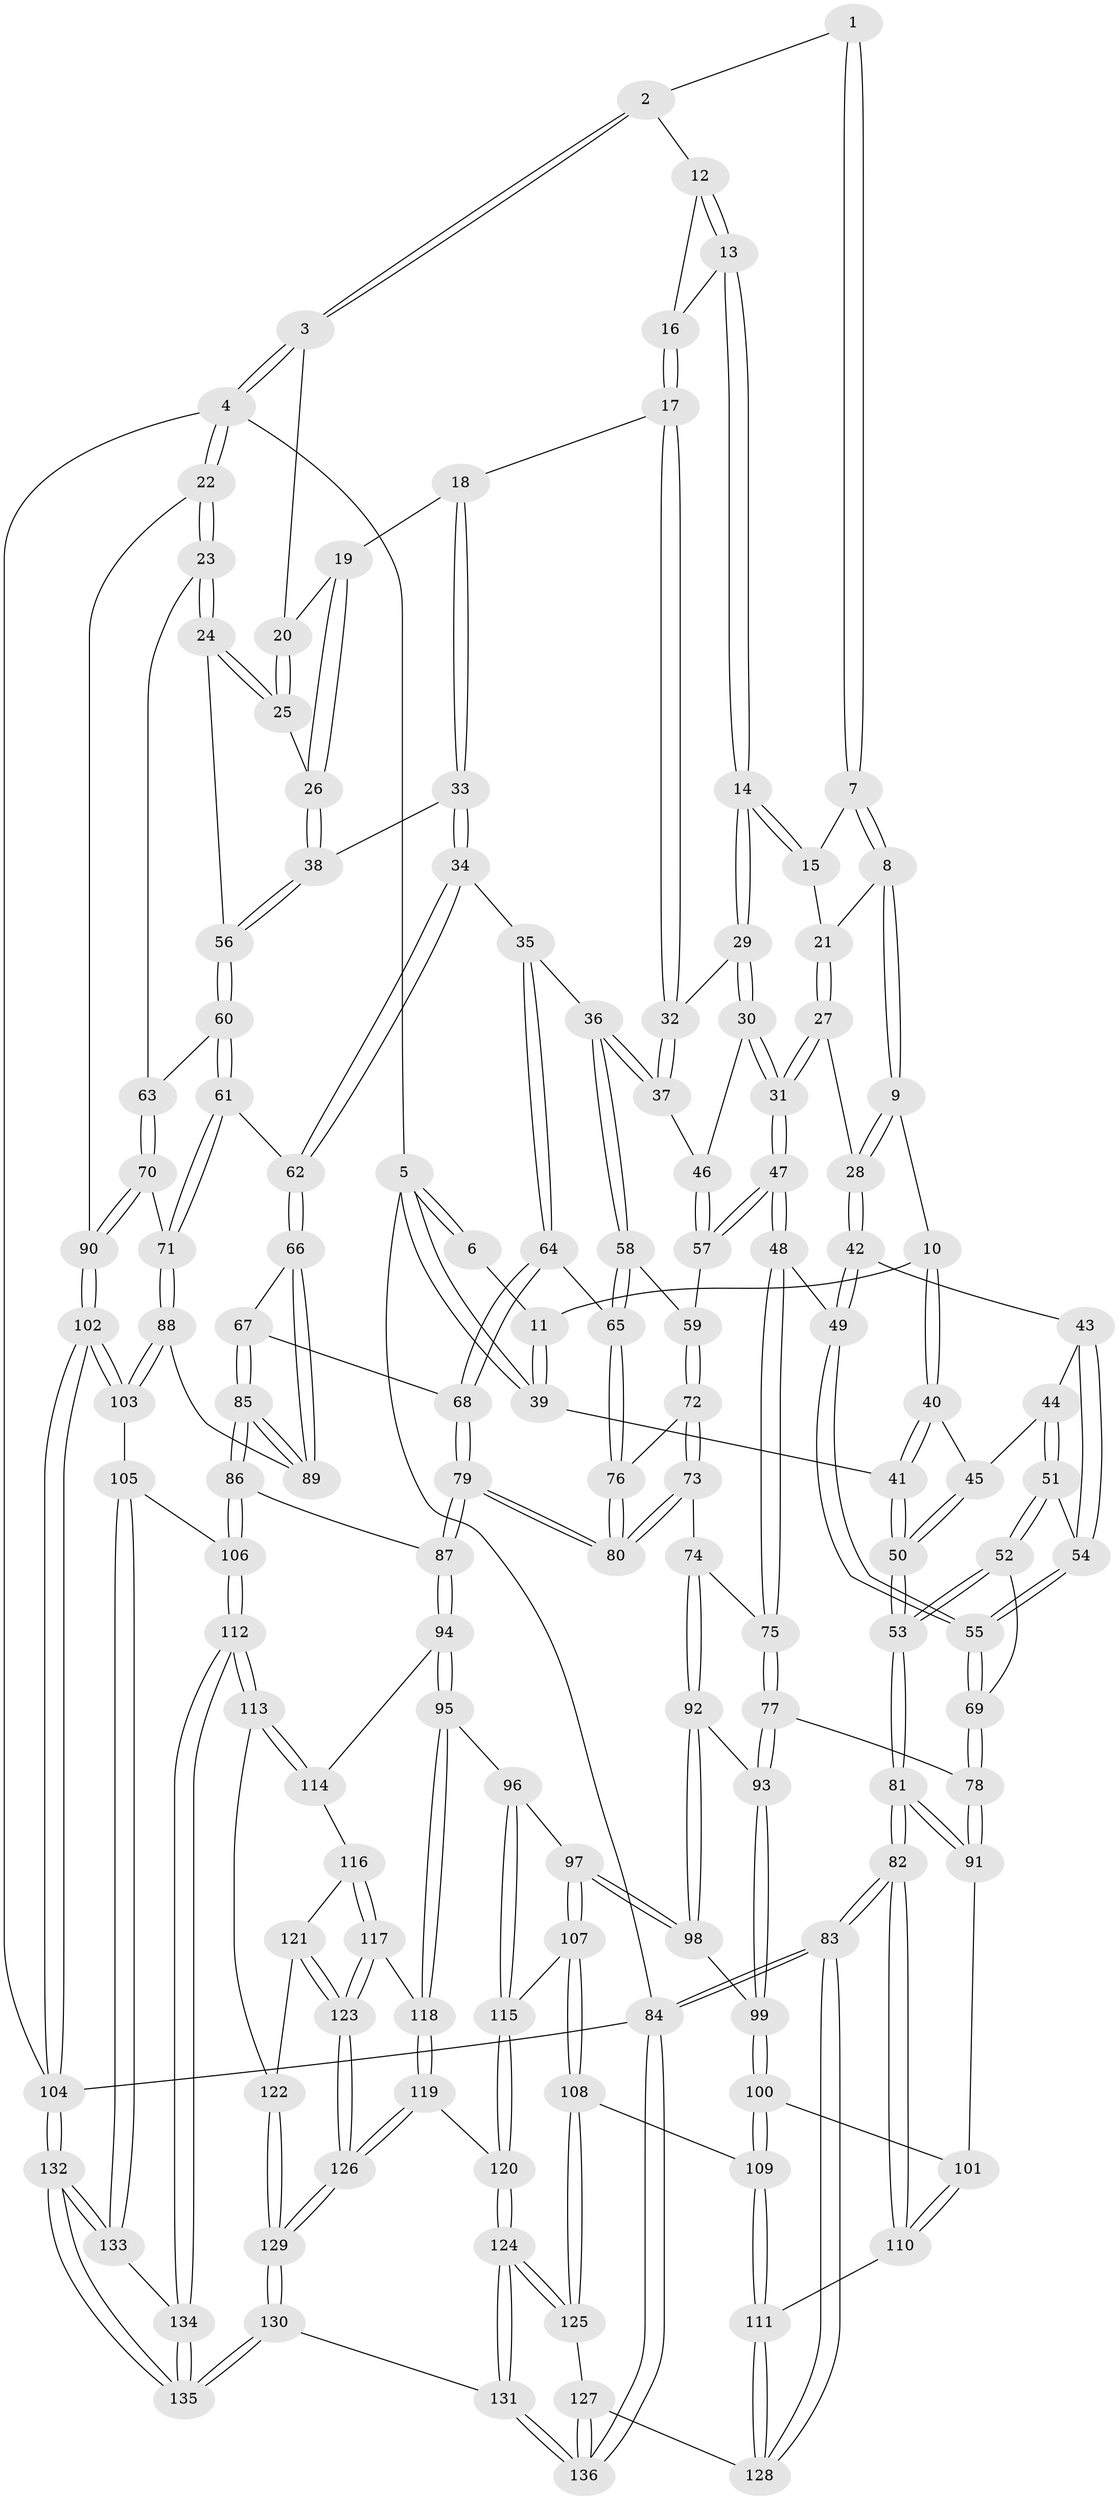 // Generated by graph-tools (version 1.1) at 2025/38/03/09/25 02:38:53]
// undirected, 136 vertices, 337 edges
graph export_dot {
graph [start="1"]
  node [color=gray90,style=filled];
  1 [pos="+0.3191973884885375+0"];
  2 [pos="+0.5160395818694388+0"];
  3 [pos="+1+0"];
  4 [pos="+1+0"];
  5 [pos="+0+0"];
  6 [pos="+0.07470509577778087+0"];
  7 [pos="+0.3086341070649127+0"];
  8 [pos="+0.215127938353514+0.12340625032688526"];
  9 [pos="+0.14810906667737964+0.1455721952775412"];
  10 [pos="+0.13240993988623603+0.14150277246976423"];
  11 [pos="+0.1297092545735416+0.13478229535195527"];
  12 [pos="+0.5189748484173531+0"];
  13 [pos="+0.4863656682669691+0.11315502314308687"];
  14 [pos="+0.47882443560746074+0.14486927255904672"];
  15 [pos="+0.3467297089570265+0.09011257658789265"];
  16 [pos="+0.6459519504806575+0.07991416389306072"];
  17 [pos="+0.6824916572682815+0.12430837248520529"];
  18 [pos="+0.691212128573479+0.1250886218638153"];
  19 [pos="+0.7320337049552618+0.11046652342727396"];
  20 [pos="+0.88342425307963+0"];
  21 [pos="+0.30401482222004583+0.15345868240519325"];
  22 [pos="+1+0.37873814056340394"];
  23 [pos="+1+0.3554433370284967"];
  24 [pos="+1+0.30570032501917377"];
  25 [pos="+0.8949745369393951+0.1979541461803151"];
  26 [pos="+0.7999113584608208+0.2543903471506115"];
  27 [pos="+0.3245035714068791+0.21144524358900135"];
  28 [pos="+0.19389530202659871+0.20633810998342875"];
  29 [pos="+0.4806127769998191+0.15380764701314106"];
  30 [pos="+0.4635912625942763+0.20380469462198825"];
  31 [pos="+0.37877286869826515+0.280410521049034"];
  32 [pos="+0.6167978719371894+0.1666036391757444"];
  33 [pos="+0.7173373396555954+0.31454433909539065"];
  34 [pos="+0.6802063744510928+0.33052443136445586"];
  35 [pos="+0.6633636652665905+0.33465196837067734"];
  36 [pos="+0.6590893849584885+0.33304459084456045"];
  37 [pos="+0.6266270344239139+0.2995449397295158"];
  38 [pos="+0.7589350142280398+0.3131170362817608"];
  39 [pos="+0+0"];
  40 [pos="+0.10376468813849495+0.17307386695228244"];
  41 [pos="+0+0.1621480827100336"];
  42 [pos="+0.21011621542133455+0.2599795693562117"];
  43 [pos="+0.15924129931867997+0.29445812665392757"];
  44 [pos="+0.08594154223399618+0.236140599808474"];
  45 [pos="+0.08433349921731675+0.23154721421783356"];
  46 [pos="+0.5531264468629619+0.27599043919097294"];
  47 [pos="+0.3639435579852358+0.32700661457153374"];
  48 [pos="+0.34770233693020164+0.34108482026133924"];
  49 [pos="+0.30011242168426844+0.33820675487298607"];
  50 [pos="+0+0.37360387720082455"];
  51 [pos="+0.08721388924923593+0.3326733577809544"];
  52 [pos="+0+0.39541831941630134"];
  53 [pos="+0+0.38877987347069515"];
  54 [pos="+0.14636120237755995+0.37529143682566707"];
  55 [pos="+0.15959007246388904+0.3975093654946887"];
  56 [pos="+0.8121532445414461+0.3598380084642825"];
  57 [pos="+0.48763616030185286+0.3857643369585824"];
  58 [pos="+0.5197652468053635+0.3993752055156517"];
  59 [pos="+0.49599065927650055+0.3931118382445183"];
  60 [pos="+0.81789960911689+0.3867707924007466"];
  61 [pos="+0.7815843653433862+0.4800527048011957"];
  62 [pos="+0.7636429805175404+0.4845441777912706"];
  63 [pos="+0.8633248615688338+0.41983927582680597"];
  64 [pos="+0.64852969511455+0.4557395155627841"];
  65 [pos="+0.5606425297177704+0.46924492815300073"];
  66 [pos="+0.7597326541056666+0.4868905163875046"];
  67 [pos="+0.6856674752766546+0.4863475883137532"];
  68 [pos="+0.6488402972893214+0.45628776636705054"];
  69 [pos="+0.13433671768863298+0.4742985770395043"];
  70 [pos="+0.9090034875565034+0.5241764483334888"];
  71 [pos="+0.8834657218922483+0.550847510886391"];
  72 [pos="+0.48279106313858466+0.43445575447567986"];
  73 [pos="+0.44424175242271907+0.5379210466663024"];
  74 [pos="+0.4033142561612501+0.5321868803832872"];
  75 [pos="+0.34269599342077667+0.4496047329092541"];
  76 [pos="+0.5396004067741613+0.5200242172238683"];
  77 [pos="+0.21127796429952486+0.5334232503997528"];
  78 [pos="+0.15315881647494908+0.5234427508951367"];
  79 [pos="+0.5631249057647238+0.6488635941398897"];
  80 [pos="+0.5174053665852513+0.5790278076416976"];
  81 [pos="+0+0.6310028351191134"];
  82 [pos="+0+0.8338060143603198"];
  83 [pos="+0+0.8464909850694539"];
  84 [pos="+0+1"];
  85 [pos="+0.6671533018974465+0.6637797613196025"];
  86 [pos="+0.659760435238516+0.6691936577166784"];
  87 [pos="+0.5691417554800268+0.6629117757775075"];
  88 [pos="+0.8673462947016986+0.6323383472689968"];
  89 [pos="+0.7305282930121557+0.6391365898879601"];
  90 [pos="+1+0.389515136188661"];
  91 [pos="+0.10704900413988169+0.5968586192744082"];
  92 [pos="+0.3889676068660713+0.5514637363297236"];
  93 [pos="+0.2553968247744484+0.5835247088815098"];
  94 [pos="+0.5600544995205186+0.6731883792304879"];
  95 [pos="+0.4598769477273817+0.7214814077837552"];
  96 [pos="+0.42452113399457647+0.7242668120877135"];
  97 [pos="+0.4212228206551031+0.7239494542044044"];
  98 [pos="+0.3500873673645215+0.6705476052786103"];
  99 [pos="+0.28693790367210725+0.6714154915578957"];
  100 [pos="+0.2579770650541029+0.7003361089712868"];
  101 [pos="+0.13700828944131047+0.6892038214024228"];
  102 [pos="+1+0.7719618962207255"];
  103 [pos="+0.9166270170556325+0.6983285613884571"];
  104 [pos="+1+1"];
  105 [pos="+0.8294130881817894+0.8158088998857908"];
  106 [pos="+0.7367115173045033+0.8234880636035466"];
  107 [pos="+0.34689955715039106+0.8003303880111521"];
  108 [pos="+0.30800324956901265+0.8259460619179804"];
  109 [pos="+0.2639381411307871+0.7896825587152139"];
  110 [pos="+0.13138652278866414+0.7014256612485216"];
  111 [pos="+0.13486896730705591+0.8375603484816623"];
  112 [pos="+0.7346009997841073+0.8271946095052479"];
  113 [pos="+0.6525659543598631+0.8646820928997123"];
  114 [pos="+0.5613150000761962+0.6953977705986443"];
  115 [pos="+0.41450019913137004+0.8462196307087078"];
  116 [pos="+0.5645987921849299+0.8029002214838781"];
  117 [pos="+0.5167786877038737+0.8467616781127251"];
  118 [pos="+0.47304321648131753+0.8294493321830071"];
  119 [pos="+0.4524732123426217+0.8573171971744373"];
  120 [pos="+0.4221043184543059+0.8676167091210424"];
  121 [pos="+0.5796857243319218+0.8269708599866161"];
  122 [pos="+0.6396441199335612+0.8714596709738984"];
  123 [pos="+0.5297030157830296+0.9309929096313537"];
  124 [pos="+0.34924629104469035+0.9653213265236965"];
  125 [pos="+0.3121198184946821+0.8646088752835109"];
  126 [pos="+0.5292359253117673+0.9396432443976238"];
  127 [pos="+0.13010749237937155+0.8921305340795646"];
  128 [pos="+0.11595781935140267+0.8704380340798652"];
  129 [pos="+0.5514029933387503+1"];
  130 [pos="+0.5365247500644614+1"];
  131 [pos="+0.3485772835981592+1"];
  132 [pos="+1+1"];
  133 [pos="+0.9908303174759909+1"];
  134 [pos="+0.7419769910156736+0.9142036344647027"];
  135 [pos="+0.6057431070072018+1"];
  136 [pos="+0.2656427228256968+1"];
  1 -- 2;
  1 -- 7;
  1 -- 7;
  2 -- 3;
  2 -- 3;
  2 -- 12;
  3 -- 4;
  3 -- 4;
  3 -- 20;
  4 -- 5;
  4 -- 22;
  4 -- 22;
  4 -- 104;
  5 -- 6;
  5 -- 6;
  5 -- 39;
  5 -- 39;
  5 -- 84;
  6 -- 11;
  7 -- 8;
  7 -- 8;
  7 -- 15;
  8 -- 9;
  8 -- 9;
  8 -- 21;
  9 -- 10;
  9 -- 28;
  9 -- 28;
  10 -- 11;
  10 -- 40;
  10 -- 40;
  11 -- 39;
  11 -- 39;
  12 -- 13;
  12 -- 13;
  12 -- 16;
  13 -- 14;
  13 -- 14;
  13 -- 16;
  14 -- 15;
  14 -- 15;
  14 -- 29;
  14 -- 29;
  15 -- 21;
  16 -- 17;
  16 -- 17;
  17 -- 18;
  17 -- 32;
  17 -- 32;
  18 -- 19;
  18 -- 33;
  18 -- 33;
  19 -- 20;
  19 -- 26;
  19 -- 26;
  20 -- 25;
  20 -- 25;
  21 -- 27;
  21 -- 27;
  22 -- 23;
  22 -- 23;
  22 -- 90;
  23 -- 24;
  23 -- 24;
  23 -- 63;
  24 -- 25;
  24 -- 25;
  24 -- 56;
  25 -- 26;
  26 -- 38;
  26 -- 38;
  27 -- 28;
  27 -- 31;
  27 -- 31;
  28 -- 42;
  28 -- 42;
  29 -- 30;
  29 -- 30;
  29 -- 32;
  30 -- 31;
  30 -- 31;
  30 -- 46;
  31 -- 47;
  31 -- 47;
  32 -- 37;
  32 -- 37;
  33 -- 34;
  33 -- 34;
  33 -- 38;
  34 -- 35;
  34 -- 62;
  34 -- 62;
  35 -- 36;
  35 -- 64;
  35 -- 64;
  36 -- 37;
  36 -- 37;
  36 -- 58;
  36 -- 58;
  37 -- 46;
  38 -- 56;
  38 -- 56;
  39 -- 41;
  40 -- 41;
  40 -- 41;
  40 -- 45;
  41 -- 50;
  41 -- 50;
  42 -- 43;
  42 -- 49;
  42 -- 49;
  43 -- 44;
  43 -- 54;
  43 -- 54;
  44 -- 45;
  44 -- 51;
  44 -- 51;
  45 -- 50;
  45 -- 50;
  46 -- 57;
  46 -- 57;
  47 -- 48;
  47 -- 48;
  47 -- 57;
  47 -- 57;
  48 -- 49;
  48 -- 75;
  48 -- 75;
  49 -- 55;
  49 -- 55;
  50 -- 53;
  50 -- 53;
  51 -- 52;
  51 -- 52;
  51 -- 54;
  52 -- 53;
  52 -- 53;
  52 -- 69;
  53 -- 81;
  53 -- 81;
  54 -- 55;
  54 -- 55;
  55 -- 69;
  55 -- 69;
  56 -- 60;
  56 -- 60;
  57 -- 59;
  58 -- 59;
  58 -- 65;
  58 -- 65;
  59 -- 72;
  59 -- 72;
  60 -- 61;
  60 -- 61;
  60 -- 63;
  61 -- 62;
  61 -- 71;
  61 -- 71;
  62 -- 66;
  62 -- 66;
  63 -- 70;
  63 -- 70;
  64 -- 65;
  64 -- 68;
  64 -- 68;
  65 -- 76;
  65 -- 76;
  66 -- 67;
  66 -- 89;
  66 -- 89;
  67 -- 68;
  67 -- 85;
  67 -- 85;
  68 -- 79;
  68 -- 79;
  69 -- 78;
  69 -- 78;
  70 -- 71;
  70 -- 90;
  70 -- 90;
  71 -- 88;
  71 -- 88;
  72 -- 73;
  72 -- 73;
  72 -- 76;
  73 -- 74;
  73 -- 80;
  73 -- 80;
  74 -- 75;
  74 -- 92;
  74 -- 92;
  75 -- 77;
  75 -- 77;
  76 -- 80;
  76 -- 80;
  77 -- 78;
  77 -- 93;
  77 -- 93;
  78 -- 91;
  78 -- 91;
  79 -- 80;
  79 -- 80;
  79 -- 87;
  79 -- 87;
  81 -- 82;
  81 -- 82;
  81 -- 91;
  81 -- 91;
  82 -- 83;
  82 -- 83;
  82 -- 110;
  82 -- 110;
  83 -- 84;
  83 -- 84;
  83 -- 128;
  83 -- 128;
  84 -- 136;
  84 -- 136;
  84 -- 104;
  85 -- 86;
  85 -- 86;
  85 -- 89;
  85 -- 89;
  86 -- 87;
  86 -- 106;
  86 -- 106;
  87 -- 94;
  87 -- 94;
  88 -- 89;
  88 -- 103;
  88 -- 103;
  90 -- 102;
  90 -- 102;
  91 -- 101;
  92 -- 93;
  92 -- 98;
  92 -- 98;
  93 -- 99;
  93 -- 99;
  94 -- 95;
  94 -- 95;
  94 -- 114;
  95 -- 96;
  95 -- 118;
  95 -- 118;
  96 -- 97;
  96 -- 115;
  96 -- 115;
  97 -- 98;
  97 -- 98;
  97 -- 107;
  97 -- 107;
  98 -- 99;
  99 -- 100;
  99 -- 100;
  100 -- 101;
  100 -- 109;
  100 -- 109;
  101 -- 110;
  101 -- 110;
  102 -- 103;
  102 -- 103;
  102 -- 104;
  102 -- 104;
  103 -- 105;
  104 -- 132;
  104 -- 132;
  105 -- 106;
  105 -- 133;
  105 -- 133;
  106 -- 112;
  106 -- 112;
  107 -- 108;
  107 -- 108;
  107 -- 115;
  108 -- 109;
  108 -- 125;
  108 -- 125;
  109 -- 111;
  109 -- 111;
  110 -- 111;
  111 -- 128;
  111 -- 128;
  112 -- 113;
  112 -- 113;
  112 -- 134;
  112 -- 134;
  113 -- 114;
  113 -- 114;
  113 -- 122;
  114 -- 116;
  115 -- 120;
  115 -- 120;
  116 -- 117;
  116 -- 117;
  116 -- 121;
  117 -- 118;
  117 -- 123;
  117 -- 123;
  118 -- 119;
  118 -- 119;
  119 -- 120;
  119 -- 126;
  119 -- 126;
  120 -- 124;
  120 -- 124;
  121 -- 122;
  121 -- 123;
  121 -- 123;
  122 -- 129;
  122 -- 129;
  123 -- 126;
  123 -- 126;
  124 -- 125;
  124 -- 125;
  124 -- 131;
  124 -- 131;
  125 -- 127;
  126 -- 129;
  126 -- 129;
  127 -- 128;
  127 -- 136;
  127 -- 136;
  129 -- 130;
  129 -- 130;
  130 -- 131;
  130 -- 135;
  130 -- 135;
  131 -- 136;
  131 -- 136;
  132 -- 133;
  132 -- 133;
  132 -- 135;
  132 -- 135;
  133 -- 134;
  134 -- 135;
  134 -- 135;
}

